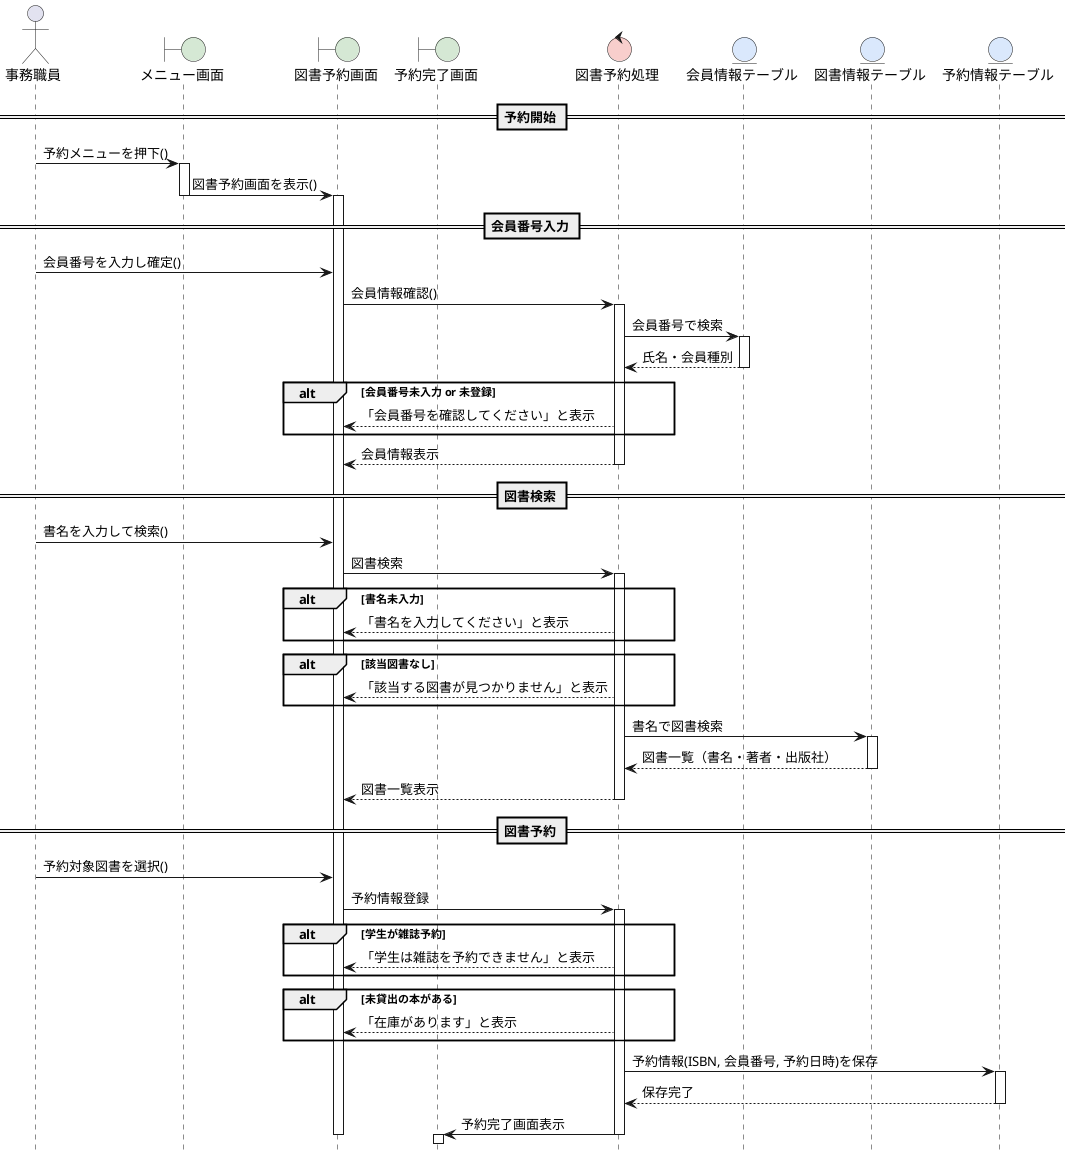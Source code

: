 @startuml 図書館システム-図書予約シーケンス図
hide footbox
skinparam boundaryBackgroundColor #D5E8D4
skinparam controlBackgroundColor  #F8CECC
skinparam entityBackgroundColor   #DAE8FC

actor 事務職員 as A
boundary "メニュー画面" as B1
boundary "図書予約画面" as B2
boundary "予約完了画面" as B3
control "図書予約処理" as C1

entity "会員情報テーブル" as MemberDB
entity "図書情報テーブル" as BookDB
entity "予約情報テーブル" as ReserveDB

== 予約開始 ==
A -> B1: 予約メニューを押下()
activate B1
B1 -> B2: 図書予約画面を表示()
deactivate B1
activate B2

== 会員番号入力 ==
A -> B2: 会員番号を入力し確定()
B2 -> C1: 会員情報確認()
activate C1
C1 -> MemberDB: 会員番号で検索
activate MemberDB
MemberDB --> C1: 氏名・会員種別
deactivate MemberDB

alt 会員番号未入力 or 未登録
    C1 --> B2: 「会員番号を確認してください」と表示
end

C1 --> B2: 会員情報表示
deactivate C1

== 図書検索 ==
A -> B2: 書名を入力して検索()
B2 -> C1: 図書検索
activate C1

alt 書名未入力
    C1 --> B2: 「書名を入力してください」と表示
end

alt 該当図書なし
    C1 --> B2: 「該当する図書が見つかりません」と表示
end

C1 -> BookDB: 書名で図書検索
activate BookDB
BookDB --> C1: 図書一覧（書名・著者・出版社）
deactivate BookDB
C1 --> B2: 図書一覧表示
deactivate C1

== 図書予約 ==
A -> B2: 予約対象図書を選択()
B2 -> C1: 予約情報登録
activate C1

alt 学生が雑誌予約
    C1 --> B2: 「学生は雑誌を予約できません」と表示
end

alt 未貸出の本がある
    C1 --> B2: 「在庫があります」と表示
end

C1 -> ReserveDB: 予約情報(ISBN, 会員番号, 予約日時)を保存
activate ReserveDB
ReserveDB --> C1: 保存完了
deactivate ReserveDB
C1 -> B3: 予約完了画面表示
deactivate C1
deactivate B2
activate B3

@enduml
